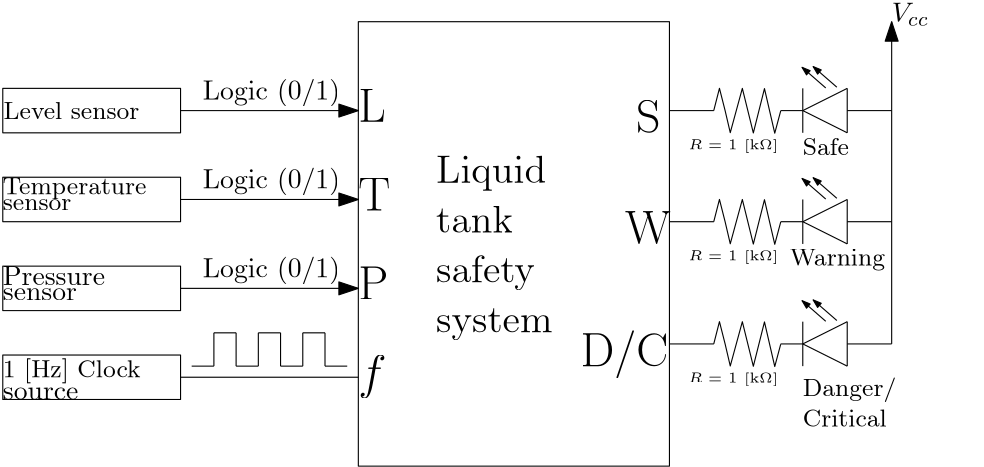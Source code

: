 <?xml version="1.0"?>
<!DOCTYPE ipe SYSTEM "ipe.dtd">
<ipe version="70206" creator="Ipe 7.2.7">
<info created="D:20171127112545" modified="D:20171129133129"/>
<ipestyle name="basic">
<symbol name="arrow/arc(spx)">
<path stroke="sym-stroke" fill="sym-stroke" pen="sym-pen">
0 0 m
-1 0.333 l
-1 -0.333 l
h
</path>
</symbol>
<symbol name="arrow/farc(spx)">
<path stroke="sym-stroke" fill="white" pen="sym-pen">
0 0 m
-1 0.333 l
-1 -0.333 l
h
</path>
</symbol>
<symbol name="arrow/ptarc(spx)">
<path stroke="sym-stroke" fill="sym-stroke" pen="sym-pen">
0 0 m
-1 0.333 l
-0.8 0 l
-1 -0.333 l
h
</path>
</symbol>
<symbol name="arrow/fptarc(spx)">
<path stroke="sym-stroke" fill="white" pen="sym-pen">
0 0 m
-1 0.333 l
-0.8 0 l
-1 -0.333 l
h
</path>
</symbol>
<symbol name="mark/circle(sx)" transformations="translations">
<path fill="sym-stroke">
0.6 0 0 0.6 0 0 e
0.4 0 0 0.4 0 0 e
</path>
</symbol>
<symbol name="mark/disk(sx)" transformations="translations">
<path fill="sym-stroke">
0.6 0 0 0.6 0 0 e
</path>
</symbol>
<symbol name="mark/fdisk(sfx)" transformations="translations">
<group>
<path fill="sym-fill">
0.5 0 0 0.5 0 0 e
</path>
<path fill="sym-stroke" fillrule="eofill">
0.6 0 0 0.6 0 0 e
0.4 0 0 0.4 0 0 e
</path>
</group>
</symbol>
<symbol name="mark/box(sx)" transformations="translations">
<path fill="sym-stroke" fillrule="eofill">
-0.6 -0.6 m
0.6 -0.6 l
0.6 0.6 l
-0.6 0.6 l
h
-0.4 -0.4 m
0.4 -0.4 l
0.4 0.4 l
-0.4 0.4 l
h
</path>
</symbol>
<symbol name="mark/square(sx)" transformations="translations">
<path fill="sym-stroke">
-0.6 -0.6 m
0.6 -0.6 l
0.6 0.6 l
-0.6 0.6 l
h
</path>
</symbol>
<symbol name="mark/fsquare(sfx)" transformations="translations">
<group>
<path fill="sym-fill">
-0.5 -0.5 m
0.5 -0.5 l
0.5 0.5 l
-0.5 0.5 l
h
</path>
<path fill="sym-stroke" fillrule="eofill">
-0.6 -0.6 m
0.6 -0.6 l
0.6 0.6 l
-0.6 0.6 l
h
-0.4 -0.4 m
0.4 -0.4 l
0.4 0.4 l
-0.4 0.4 l
h
</path>
</group>
</symbol>
<symbol name="mark/cross(sx)" transformations="translations">
<group>
<path fill="sym-stroke">
-0.43 -0.57 m
0.57 0.43 l
0.43 0.57 l
-0.57 -0.43 l
h
</path>
<path fill="sym-stroke">
-0.43 0.57 m
0.57 -0.43 l
0.43 -0.57 l
-0.57 0.43 l
h
</path>
</group>
</symbol>
<symbol name="arrow/fnormal(spx)">
<path stroke="sym-stroke" fill="white" pen="sym-pen">
0 0 m
-1 0.333 l
-1 -0.333 l
h
</path>
</symbol>
<symbol name="arrow/pointed(spx)">
<path stroke="sym-stroke" fill="sym-stroke" pen="sym-pen">
0 0 m
-1 0.333 l
-0.8 0 l
-1 -0.333 l
h
</path>
</symbol>
<symbol name="arrow/fpointed(spx)">
<path stroke="sym-stroke" fill="white" pen="sym-pen">
0 0 m
-1 0.333 l
-0.8 0 l
-1 -0.333 l
h
</path>
</symbol>
<symbol name="arrow/linear(spx)">
<path stroke="sym-stroke" pen="sym-pen">
-1 0.333 m
0 0 l
-1 -0.333 l
</path>
</symbol>
<symbol name="arrow/fdouble(spx)">
<path stroke="sym-stroke" fill="white" pen="sym-pen">
0 0 m
-1 0.333 l
-1 -0.333 l
h
-1 0 m
-2 0.333 l
-2 -0.333 l
h
</path>
</symbol>
<symbol name="arrow/double(spx)">
<path stroke="sym-stroke" fill="sym-stroke" pen="sym-pen">
0 0 m
-1 0.333 l
-1 -0.333 l
h
-1 0 m
-2 0.333 l
-2 -0.333 l
h
</path>
</symbol>
<pen name="heavier" value="0.8"/>
<pen name="fat" value="1.2"/>
<pen name="ultrafat" value="2"/>
<symbolsize name="large" value="5"/>
<symbolsize name="small" value="2"/>
<symbolsize name="tiny" value="1.1"/>
<arrowsize name="large" value="10"/>
<arrowsize name="small" value="5"/>
<arrowsize name="tiny" value="3"/>
<color name="red" value="1 0 0"/>
<color name="green" value="0 1 0"/>
<color name="blue" value="0 0 1"/>
<color name="yellow" value="1 1 0"/>
<color name="orange" value="1 0.647 0"/>
<color name="gold" value="1 0.843 0"/>
<color name="purple" value="0.627 0.125 0.941"/>
<color name="gray" value="0.745"/>
<color name="brown" value="0.647 0.165 0.165"/>
<color name="navy" value="0 0 0.502"/>
<color name="pink" value="1 0.753 0.796"/>
<color name="seagreen" value="0.18 0.545 0.341"/>
<color name="turquoise" value="0.251 0.878 0.816"/>
<color name="violet" value="0.933 0.51 0.933"/>
<color name="darkblue" value="0 0 0.545"/>
<color name="darkcyan" value="0 0.545 0.545"/>
<color name="darkgray" value="0.663"/>
<color name="darkgreen" value="0 0.392 0"/>
<color name="darkmagenta" value="0.545 0 0.545"/>
<color name="darkorange" value="1 0.549 0"/>
<color name="darkred" value="0.545 0 0"/>
<color name="lightblue" value="0.678 0.847 0.902"/>
<color name="lightcyan" value="0.878 1 1"/>
<color name="lightgray" value="0.827"/>
<color name="lightgreen" value="0.565 0.933 0.565"/>
<color name="lightyellow" value="1 1 0.878"/>
<dashstyle name="dashed" value="[4] 0"/>
<dashstyle name="dotted" value="[1 3] 0"/>
<dashstyle name="dash dotted" value="[4 2 1 2] 0"/>
<dashstyle name="dash dot dotted" value="[4 2 1 2 1 2] 0"/>
<textsize name="large" value="\large"/>
<textsize name="Large" value="\Large"/>
<textsize name="LARGE" value="\LARGE"/>
<textsize name="huge" value="\huge"/>
<textsize name="Huge" value="\Huge"/>
<textsize name="small" value="\small"/>
<textsize name="footnote" value="\footnotesize"/>
<textsize name="tiny" value="\tiny"/>
<textstyle name="center" begin="\begin{center}" end="\end{center}"/>
<textstyle name="itemize" begin="\begin{itemize}" end="\end{itemize}"/>
<textstyle name="item" begin="\begin{itemize}\item{}" end="\end{itemize}"/>
<gridsize name="4 pts" value="4"/>
<gridsize name="8 pts (~3 mm)" value="8"/>
<gridsize name="16 pts (~6 mm)" value="16"/>
<gridsize name="32 pts (~12 mm)" value="32"/>
<gridsize name="10 pts (~3.5 mm)" value="10"/>
<gridsize name="20 pts (~7 mm)" value="20"/>
<gridsize name="14 pts (~5 mm)" value="14"/>
<gridsize name="28 pts (~10 mm)" value="28"/>
<gridsize name="56 pts (~20 mm)" value="56"/>
<anglesize name="90 deg" value="90"/>
<anglesize name="60 deg" value="60"/>
<anglesize name="45 deg" value="45"/>
<anglesize name="30 deg" value="30"/>
<anglesize name="22.5 deg" value="22.5"/>
<opacity name="10%" value="0.1"/>
<opacity name="30%" value="0.3"/>
<opacity name="50%" value="0.5"/>
<opacity name="75%" value="0.75"/>
<tiling name="falling" angle="-60" step="4" width="1"/>
<tiling name="rising" angle="30" step="4" width="1"/>
</ipestyle>
<page>
<layer name="alpha"/>
<view layers="alpha" active="alpha"/>
<path layer="alpha" matrix="1 0 0 1 32 16" stroke="black">
192 480 m
192 320 l
304 320 l
304 480 l
h
</path>
<path matrix="1.33333 0 0 0.5 -53.3333 232" stroke="black">
112 480 m
112 448 l
160 448 l
160 480 l
h
</path>
<path matrix="1.33333 0 0 1 -53.3333 0" stroke="black">
160 440 m
160 424 l
112 424 l
112 440 l
h
</path>
<path matrix="1.33333 0 0 1 -53.3333 0" stroke="black">
160 408 m
160 392 l
112 392 l
112 408 l
h
</path>
<path matrix="1.33333 0 0 1 -53.3333 0" stroke="black">
160 376 m
160 360 l
112 360 l
112 376 l
h
</path>
<text matrix="1 0 0 1 -19.7293 -3.07043" transformations="translations" pos="116 464" stroke="black" type="label" width="48.898" height="6.227" depth="0" valign="baseline" size="small">Level sensor</text>
<text matrix="1 0 0 1 0 8" transformations="translations" pos="96 432" stroke="black" type="minipage" width="64" height="6.43" depth="1.44" valign="top" size="small">Temperature</text>
<text transformations="translations" pos="96 408" stroke="black" type="minipage" width="64" height="5.898" depth="0.91" valign="top">Pressure</text>
<text transformations="translations" pos="96 400" stroke="black" type="minipage" width="56" height="4.635" depth="0" valign="top">sensor</text>
<text transformations="translations" pos="96 432" stroke="black" type="minipage" width="64" height="4.421" depth="0" valign="top" size="small">sensor
</text>
<text matrix="1 0 0 1 0 -8" transformations="translations" pos="96 376" stroke="black" type="label" width="49.659" height="6.726" depth="2.24" valign="baseline" size="small">1 [Hz] Clock</text>
<text matrix="1 0 0 1 -16 -12" transformations="translations" pos="112 372" stroke="black" type="label" width="27.204" height="4.289" depth="0" valign="baseline">source</text>
<text matrix="1 0 0 1 -24 -84" transformations="translations" pos="248 544" stroke="black" type="label" width="9.915" height="11.761" depth="0" valign="baseline" size="LARGE">L</text>
<text matrix="1 0 0 1 -24 -116" transformations="translations" pos="248 544" stroke="black" type="label" width="11.493" height="11.761" depth="0" valign="baseline" size="LARGE">T</text>
<text matrix="1 0 0 1 -24 -148" transformations="translations" pos="248 544" stroke="black" type="label" width="10.815" height="11.761" depth="0" valign="baseline" size="LARGE">P</text>
<text matrix="1 0 0 1 76 -88" transformations="translations" pos="248 544" stroke="black" type="label" width="8.795" height="11.761" depth="0" valign="baseline" size="LARGE">S</text>
<text matrix="1 0 0 1 72 -128" transformations="translations" pos="248 544" stroke="black" type="label" width="16.433" height="11.761" depth="0" valign="baseline" size="LARGE">W</text>
<text matrix="1 0 0 1 56 -172" transformations="translations" pos="248 544" stroke="black" type="label" width="31.552" height="12.896" depth="4.29" valign="baseline" size="LARGE">D/C</text>
<text matrix="1 0 0 1 -24 -180" transformations="translations" pos="248 544" stroke="black" type="label" width="10.147" height="11.953" depth="3.35" valign="baseline" size="LARGE" style="math">f</text>
<text transformations="translations" pos="168 468" stroke="black" type="label" width="49.398" height="7.473" depth="2.49" valign="baseline">Logic (0/1)</text>
<text matrix="1 0 0 1 0 -32" transformations="translations" pos="168 468" stroke="black" type="label" width="49.398" height="7.473" depth="2.49" valign="baseline">Logic (0/1)</text>
<text matrix="1 0 0 1 0 -64" transformations="translations" pos="168 468" stroke="black" type="label" width="49.398" height="7.473" depth="2.49" valign="baseline">Logic (0/1)</text>
<path matrix="1 0 0 1 -4 0" stroke="black">
168 372 m
176 372 l
</path>
<path matrix="1 0 0 1 -4 0" stroke="black">
176 372 m
176 384 l
</path>
<path matrix="1 0 0 1 -4 0" stroke="black">
176 384 m
184 384 l
</path>
<path matrix="1 0 0 1 -4 0" stroke="black">
184 384 m
184 372 l
</path>
<path matrix="1 0 0 1 -4 0" stroke="black">
184 372 m
192 372 l
</path>
<path matrix="1 0 0 1 -4 0" stroke="black">
192 372 m
192 384 l
</path>
<path matrix="1 0 0 1 -4 0" stroke="black">
192 384 m
200 384 l
</path>
<path matrix="1 0 0 1 -4 0" stroke="black">
200 384 m
200 372 l
</path>
<path matrix="1 0 0 1 -4 0" stroke="black">
200 372 m
208 372 l
</path>
<path matrix="1 0 0 1 -4 0" stroke="black">
208 372 m
208 384 l
</path>
<path matrix="1 0 0 1 -4 0" stroke="black">
208 384 m
216 384 l
</path>
<path matrix="1 0 0 1 -4 0" stroke="black">
216 384 m
216 372 l
</path>
<path matrix="1 0 0 1 -4 0" stroke="black">
216 372 m
224 372 l
</path>
<text matrix="1 0 0 1 8 -16" transformations="translations" pos="244 464" stroke="black" type="minipage" width="60" height="35.73" depth="30.82" valign="top" size="Large">Liquid\par
tank safety\par
system</text>
<path matrix="-1 0.0000645 -0.0000645 -1 752.03 927.977" stroke="black">
352 472 m
352 456 l
</path>
<path matrix="-1 0.0000645 -0.0000645 -1 752.03 927.977" stroke="black">
368 464 m
352 456 l
</path>
<path matrix="-1 0.0000645 -0.0000645 -1 752.03 927.977" stroke="black">
352 472 m
368 464 l
</path>
<path matrix="-1 0.0000645 -0.0000645 -1 752.03 927.977" stroke="black">
368 472 m
368 456 l
</path>
<path matrix="0.5 -0.00000215 0.0000043 1 215.998 0.000516" stroke="black">
368 464 m
400 464 l
</path>
<text matrix="-1 0.0000043 -0.0000043 -1 756.002 907.998" transformations="translations" pos="372 460" stroke="black" type="label" width="16.642" height="6.227" depth="0" valign="baseline" size="small">Safe</text>
<text matrix="-0.737086 0.675799 -0.675799 -0.737086 940.273 463.692" transformations="translations" pos="376 420" stroke="black" type="label" width="34.321" height="6.13" depth="1.74" valign="baseline" size="small">Warning</text>
<path matrix="-1 0.0000043 -0.0000043 -1 752.002 927.998" stroke="black">
400 464 m
416 464 l
</path>
<path matrix="1 0 0 1.38095 0 -144.762" stroke="black" rarrow="normal/normal">
416 464 m
416 380 l
</path>
<text matrix="1 0 0 1 0 -4" transformations="translations" pos="416 500" stroke="black" type="label" width="13.43" height="6.812" depth="1.49" valign="baseline" style="math">V_{cc}</text>
<text matrix="1 0 0 1 -44 -12" transformations="translations" pos="428 380" stroke="black" type="minipage" width="64" height="11.334" depth="6.35" valign="top" size="small">Danger/ \par
Critical
</text>
<path matrix="-0.5 0.00000215 -0.0000043 -1 568.002 927.999" stroke="black">
384 464 m
368 464 l
</path>
<path matrix="0.00653681 0.999979 -0.999979 0.00653681 1117.62 91.0386" stroke="black">
367.948 768.091 m
375.976 766.09 l
367.979 764.005 l
360.043 762.097 l
376.01 757.851 l
359.992 753.789 l
375.983 749.885 l
359.956 746.077 l
367.925 744.006 l
368.007 744.006 l
</path>
<text matrix="-1 0.0000043 -0.0000043 -1 538.764 878.261" transformations="translations" pos="196.019 428.141" stroke="black" type="label" width="32.425" height="3.741" depth="1.24" valign="baseline" size="tiny" style="math">R = 1~[\mathrm{k}\Omega]</text>
<path matrix="-0.665088 -0.0458497 -0.0458497 0.665088 648.023 174.364" stroke="black" arrow="normal/tiny">
352 472 m
364 484 l
</path>
<path matrix="-0.665088 -0.0458497 -0.0458497 0.665088 657.334 175.006" stroke="black" arrow="normal/tiny">
360 472 m
372 484 l
</path>
<path stroke="black" arrow="normal/normal">
160 464 m
224 464 l
</path>
<path stroke="black" arrow="normal/normal">
160 432 m
224 432 l
</path>
<path stroke="black" arrow="normal/normal">
160 400 m
224 400 l
</path>
<path stroke="black">
160 368 m
224 368 l
</path>
<path matrix="-1 0.0000645 -0.0000645 -1 752.03 887.977" stroke="black">
352 472 m
352 456 l
</path>
<path matrix="-1 0.0000645 -0.0000645 -1 752.03 887.977" stroke="black">
368 464 m
352 456 l
</path>
<path matrix="-1 0.0000645 -0.0000645 -1 752.03 887.977" stroke="black">
352 472 m
368 464 l
</path>
<path matrix="-1 0.0000645 -0.0000645 -1 752.03 887.977" stroke="black">
368 472 m
368 456 l
</path>
<path matrix="0.5 -0.00000215 0.0000043 1 215.998 -39.9995" stroke="black">
368 464 m
400 464 l
</path>
<path matrix="-1 0.0000043 -0.0000043 -1 752.002 887.998" stroke="black">
400 464 m
416 464 l
</path>
<path matrix="-0.5 0.00000215 -0.0000043 -1 568.002 887.999" stroke="black">
384 464 m
368 464 l
</path>
<path matrix="0.00653681 0.999979 -0.999979 0.00653681 1117.62 51.0386" stroke="black">
367.948 768.091 m
375.976 766.09 l
367.979 764.005 l
360.043 762.097 l
376.01 757.851 l
359.992 753.789 l
375.983 749.885 l
359.956 746.077 l
367.925 744.006 l
368.007 744.006 l
</path>
<path matrix="-0.665088 -0.0458497 -0.0458497 0.665088 648.023 134.364" stroke="black" arrow="normal/tiny">
352 472 m
364 484 l
</path>
<path matrix="-0.665088 -0.0458497 -0.0458497 0.665088 657.334 135.006" stroke="black" arrow="normal/tiny">
360 472 m
372 484 l
</path>
<path matrix="-1 0.0000645 -0.0000645 -1 752.03 843.977" stroke="black">
352 472 m
352 456 l
</path>
<path matrix="-1 0.0000645 -0.0000645 -1 752.03 843.977" stroke="black">
368 464 m
352 456 l
</path>
<path matrix="-1 0.0000645 -0.0000645 -1 752.03 843.977" stroke="black">
352 472 m
368 464 l
</path>
<path matrix="-1 0.0000645 -0.0000645 -1 752.03 843.977" stroke="black">
368 472 m
368 456 l
</path>
<path matrix="0.5 -0.00000215 0.0000043 1 215.998 -83.9995" stroke="black">
368 464 m
400 464 l
</path>
<path matrix="-1 0.0000043 -0.0000043 -1 752.002 843.998" stroke="black">
400 464 m
416 464 l
</path>
<path matrix="-0.5 0.00000215 -0.0000043 -1 568.002 843.999" stroke="black">
384 464 m
368 464 l
</path>
<path matrix="0.00653681 0.999979 -0.999979 0.00653681 1117.62 7.0386" stroke="black">
367.948 768.091 m
375.976 766.09 l
367.979 764.005 l
360.043 762.097 l
376.01 757.851 l
359.992 753.789 l
375.983 749.885 l
359.956 746.077 l
367.925 744.006 l
368.007 744.006 l
</path>
<path matrix="-0.665088 -0.0458497 -0.0458497 0.665088 648.023 90.364" stroke="black" arrow="normal/tiny">
352 472 m
364 484 l
</path>
<path matrix="-0.665088 -0.0458497 -0.0458497 0.665088 657.334 91.006" stroke="black" arrow="normal/tiny">
360 472 m
372 484 l
</path>
<text matrix="-1 0.0000043 -0.0000043 -1 538.764 838.261" transformations="translations" pos="196.019 428.141" stroke="black" type="label" width="32.425" height="3.741" depth="1.24" valign="baseline" size="tiny" style="math">R = 1~[\mathrm{k}\Omega]</text>
<text matrix="-1 0.0000043 -0.0000043 -1 538.764 794.261" transformations="translations" pos="196.019 428.141" stroke="black" type="label" width="32.425" height="3.741" depth="1.24" valign="baseline" size="tiny" style="math">R = 1~[\mathrm{k}\Omega]</text>
</page>
</ipe>
